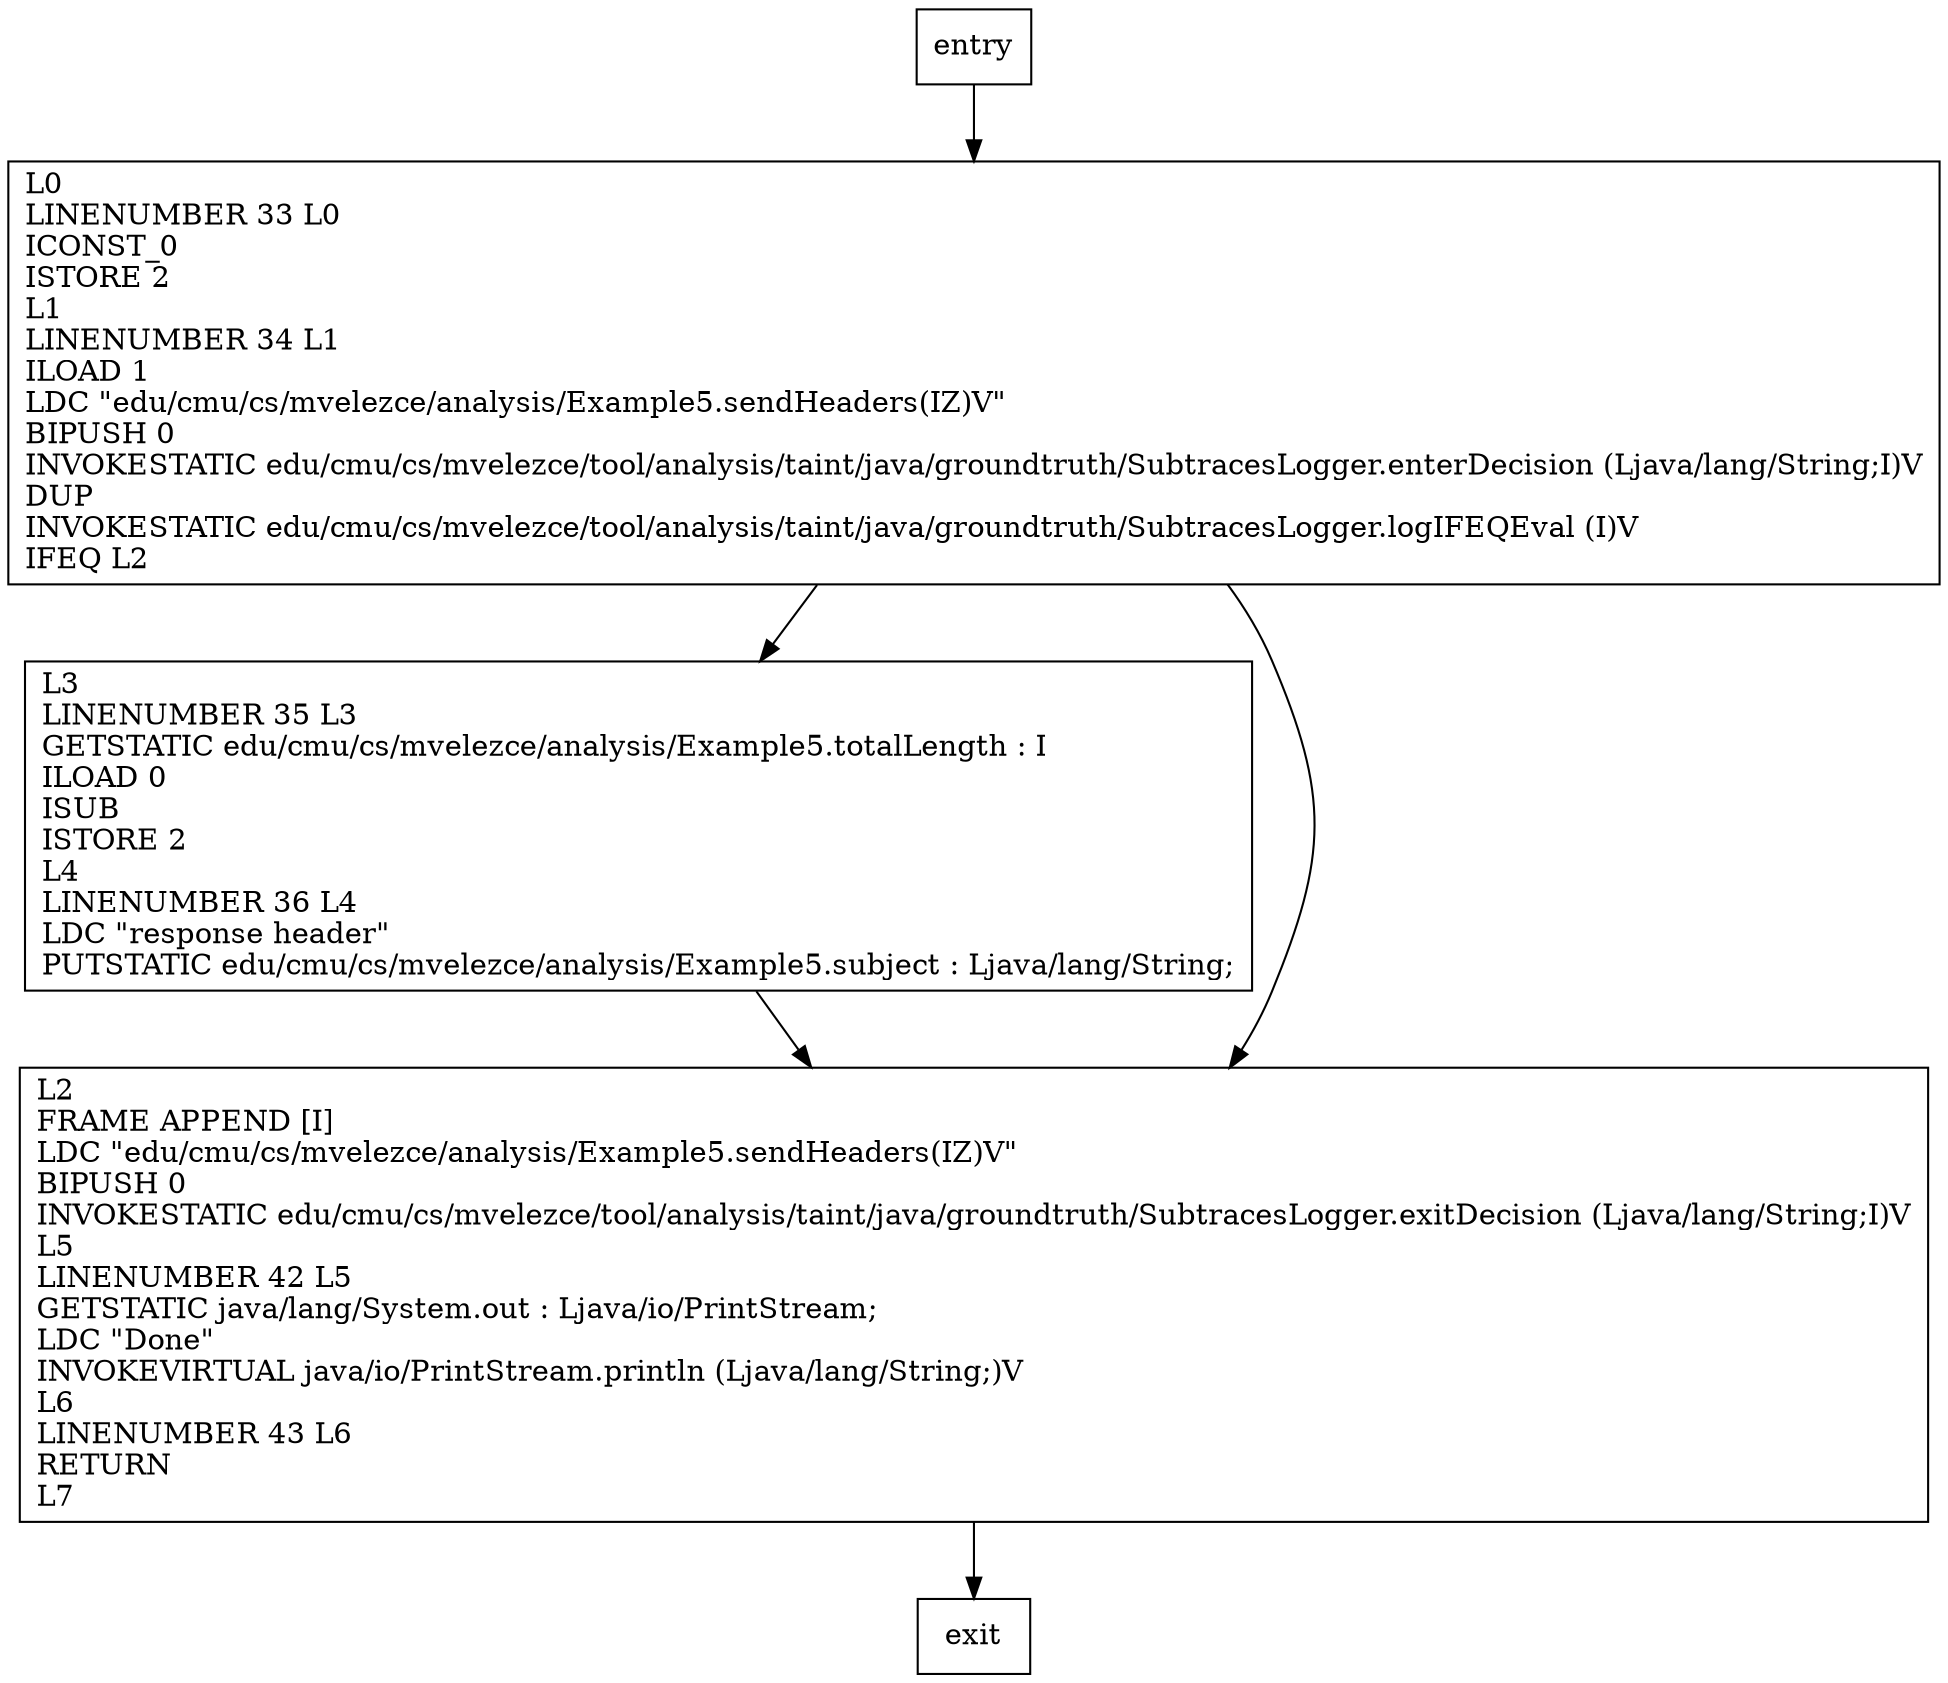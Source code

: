 digraph sendHeaders {
node [shape=record];
1214276218 [label="L3\lLINENUMBER 35 L3\lGETSTATIC edu/cmu/cs/mvelezce/analysis/Example5.totalLength : I\lILOAD 0\lISUB\lISTORE 2\lL4\lLINENUMBER 36 L4\lLDC \"response header\"\lPUTSTATIC edu/cmu/cs/mvelezce/analysis/Example5.subject : Ljava/lang/String;\l"];
1209568547 [label="L2\lFRAME APPEND [I]\lLDC \"edu/cmu/cs/mvelezce/analysis/Example5.sendHeaders(IZ)V\"\lBIPUSH 0\lINVOKESTATIC edu/cmu/cs/mvelezce/tool/analysis/taint/java/groundtruth/SubtracesLogger.exitDecision (Ljava/lang/String;I)V\lL5\lLINENUMBER 42 L5\lGETSTATIC java/lang/System.out : Ljava/io/PrintStream;\lLDC \"Done\"\lINVOKEVIRTUAL java/io/PrintStream.println (Ljava/lang/String;)V\lL6\lLINENUMBER 43 L6\lRETURN\lL7\l"];
208499286 [label="L0\lLINENUMBER 33 L0\lICONST_0\lISTORE 2\lL1\lLINENUMBER 34 L1\lILOAD 1\lLDC \"edu/cmu/cs/mvelezce/analysis/Example5.sendHeaders(IZ)V\"\lBIPUSH 0\lINVOKESTATIC edu/cmu/cs/mvelezce/tool/analysis/taint/java/groundtruth/SubtracesLogger.enterDecision (Ljava/lang/String;I)V\lDUP\lINVOKESTATIC edu/cmu/cs/mvelezce/tool/analysis/taint/java/groundtruth/SubtracesLogger.logIFEQEval (I)V\lIFEQ L2\l"];
entry;
exit;
1214276218 -> 1209568547;
entry -> 208499286;
1209568547 -> exit;
208499286 -> 1214276218;
208499286 -> 1209568547;
}
